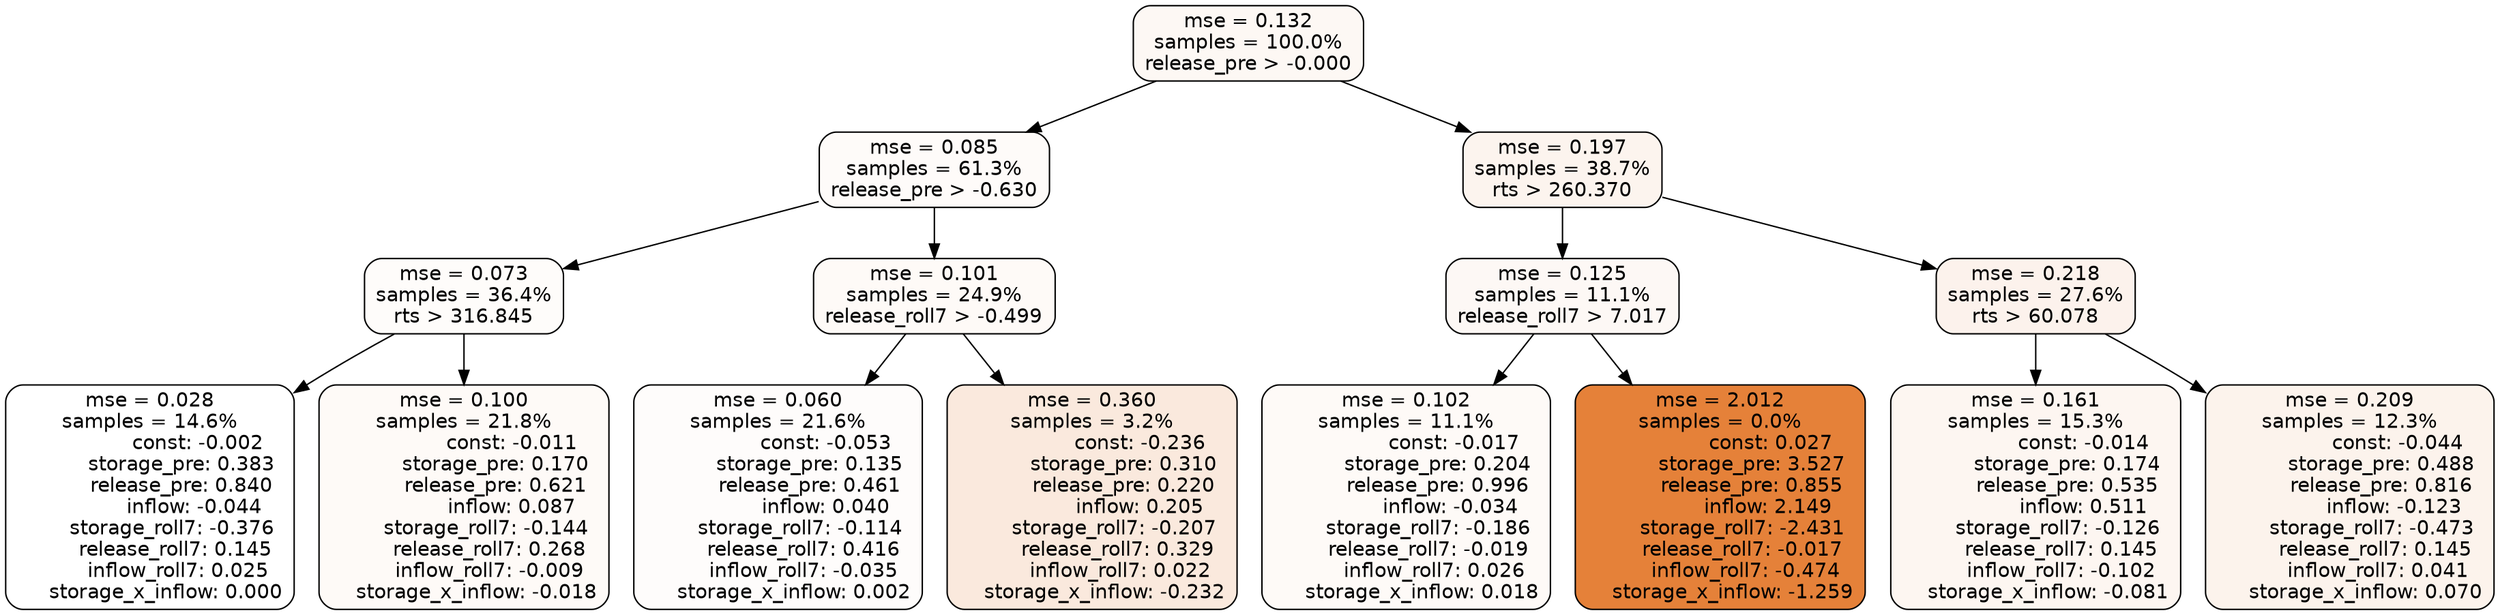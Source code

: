 digraph tree {
node [shape=rectangle, style="filled, rounded", color="black", fontname=helvetica] ;
edge [fontname=helvetica] ;
	"0" [label="mse = 0.132
samples = 100.0%
release_pre > -0.000", fillcolor="#fdf8f4"]
	"1" [label="mse = 0.085
samples = 61.3%
release_pre > -0.630", fillcolor="#fefbf9"]
	"8" [label="mse = 0.197
samples = 38.7%
rts > 260.370", fillcolor="#fcf4ee"]
	"5" [label="mse = 0.073
samples = 36.4%
rts > 316.845", fillcolor="#fefcfa"]
	"2" [label="mse = 0.101
samples = 24.9%
release_roll7 > -0.499", fillcolor="#fefaf7"]
	"12" [label="mse = 0.125
samples = 11.1%
release_roll7 > 7.017", fillcolor="#fdf8f5"]
	"9" [label="mse = 0.218
samples = 27.6%
rts > 60.078", fillcolor="#fcf2ec"]
	"7" [label="mse = 0.028
samples = 14.6%
               const: -0.002
          storage_pre: 0.383
          release_pre: 0.840
              inflow: -0.044
       storage_roll7: -0.376
        release_roll7: 0.145
         inflow_roll7: 0.025
     storage_x_inflow: 0.000", fillcolor="#ffffff"]
	"6" [label="mse = 0.100
samples = 21.8%
               const: -0.011
          storage_pre: 0.170
          release_pre: 0.621
               inflow: 0.087
       storage_roll7: -0.144
        release_roll7: 0.268
        inflow_roll7: -0.009
    storage_x_inflow: -0.018", fillcolor="#fefaf7"]
	"3" [label="mse = 0.060
samples = 21.6%
               const: -0.053
          storage_pre: 0.135
          release_pre: 0.461
               inflow: 0.040
       storage_roll7: -0.114
        release_roll7: 0.416
        inflow_roll7: -0.035
     storage_x_inflow: 0.002", fillcolor="#fefcfb"]
	"4" [label="mse = 0.360
samples = 3.2%
               const: -0.236
          storage_pre: 0.310
          release_pre: 0.220
               inflow: 0.205
       storage_roll7: -0.207
        release_roll7: 0.329
         inflow_roll7: 0.022
    storage_x_inflow: -0.232", fillcolor="#fae9dd"]
	"13" [label="mse = 0.102
samples = 11.1%
               const: -0.017
          storage_pre: 0.204
          release_pre: 0.996
              inflow: -0.034
       storage_roll7: -0.186
       release_roll7: -0.019
         inflow_roll7: 0.026
     storage_x_inflow: 0.018", fillcolor="#fefaf7"]
	"14" [label="mse = 2.012
samples = 0.0%
                const: 0.027
          storage_pre: 3.527
          release_pre: 0.855
               inflow: 2.149
       storage_roll7: -2.431
       release_roll7: -0.017
        inflow_roll7: -0.474
    storage_x_inflow: -1.259", fillcolor="#e58139"]
	"10" [label="mse = 0.161
samples = 15.3%
               const: -0.014
          storage_pre: 0.174
          release_pre: 0.535
               inflow: 0.511
       storage_roll7: -0.126
        release_roll7: 0.145
        inflow_roll7: -0.102
    storage_x_inflow: -0.081", fillcolor="#fdf6f1"]
	"11" [label="mse = 0.209
samples = 12.3%
               const: -0.044
          storage_pre: 0.488
          release_pre: 0.816
              inflow: -0.123
       storage_roll7: -0.473
        release_roll7: 0.145
         inflow_roll7: 0.041
     storage_x_inflow: 0.070", fillcolor="#fcf3ec"]

	"0" -> "1"
	"0" -> "8"
	"1" -> "2"
	"1" -> "5"
	"8" -> "9"
	"8" -> "12"
	"5" -> "6"
	"5" -> "7"
	"2" -> "3"
	"2" -> "4"
	"12" -> "13"
	"12" -> "14"
	"9" -> "10"
	"9" -> "11"
}